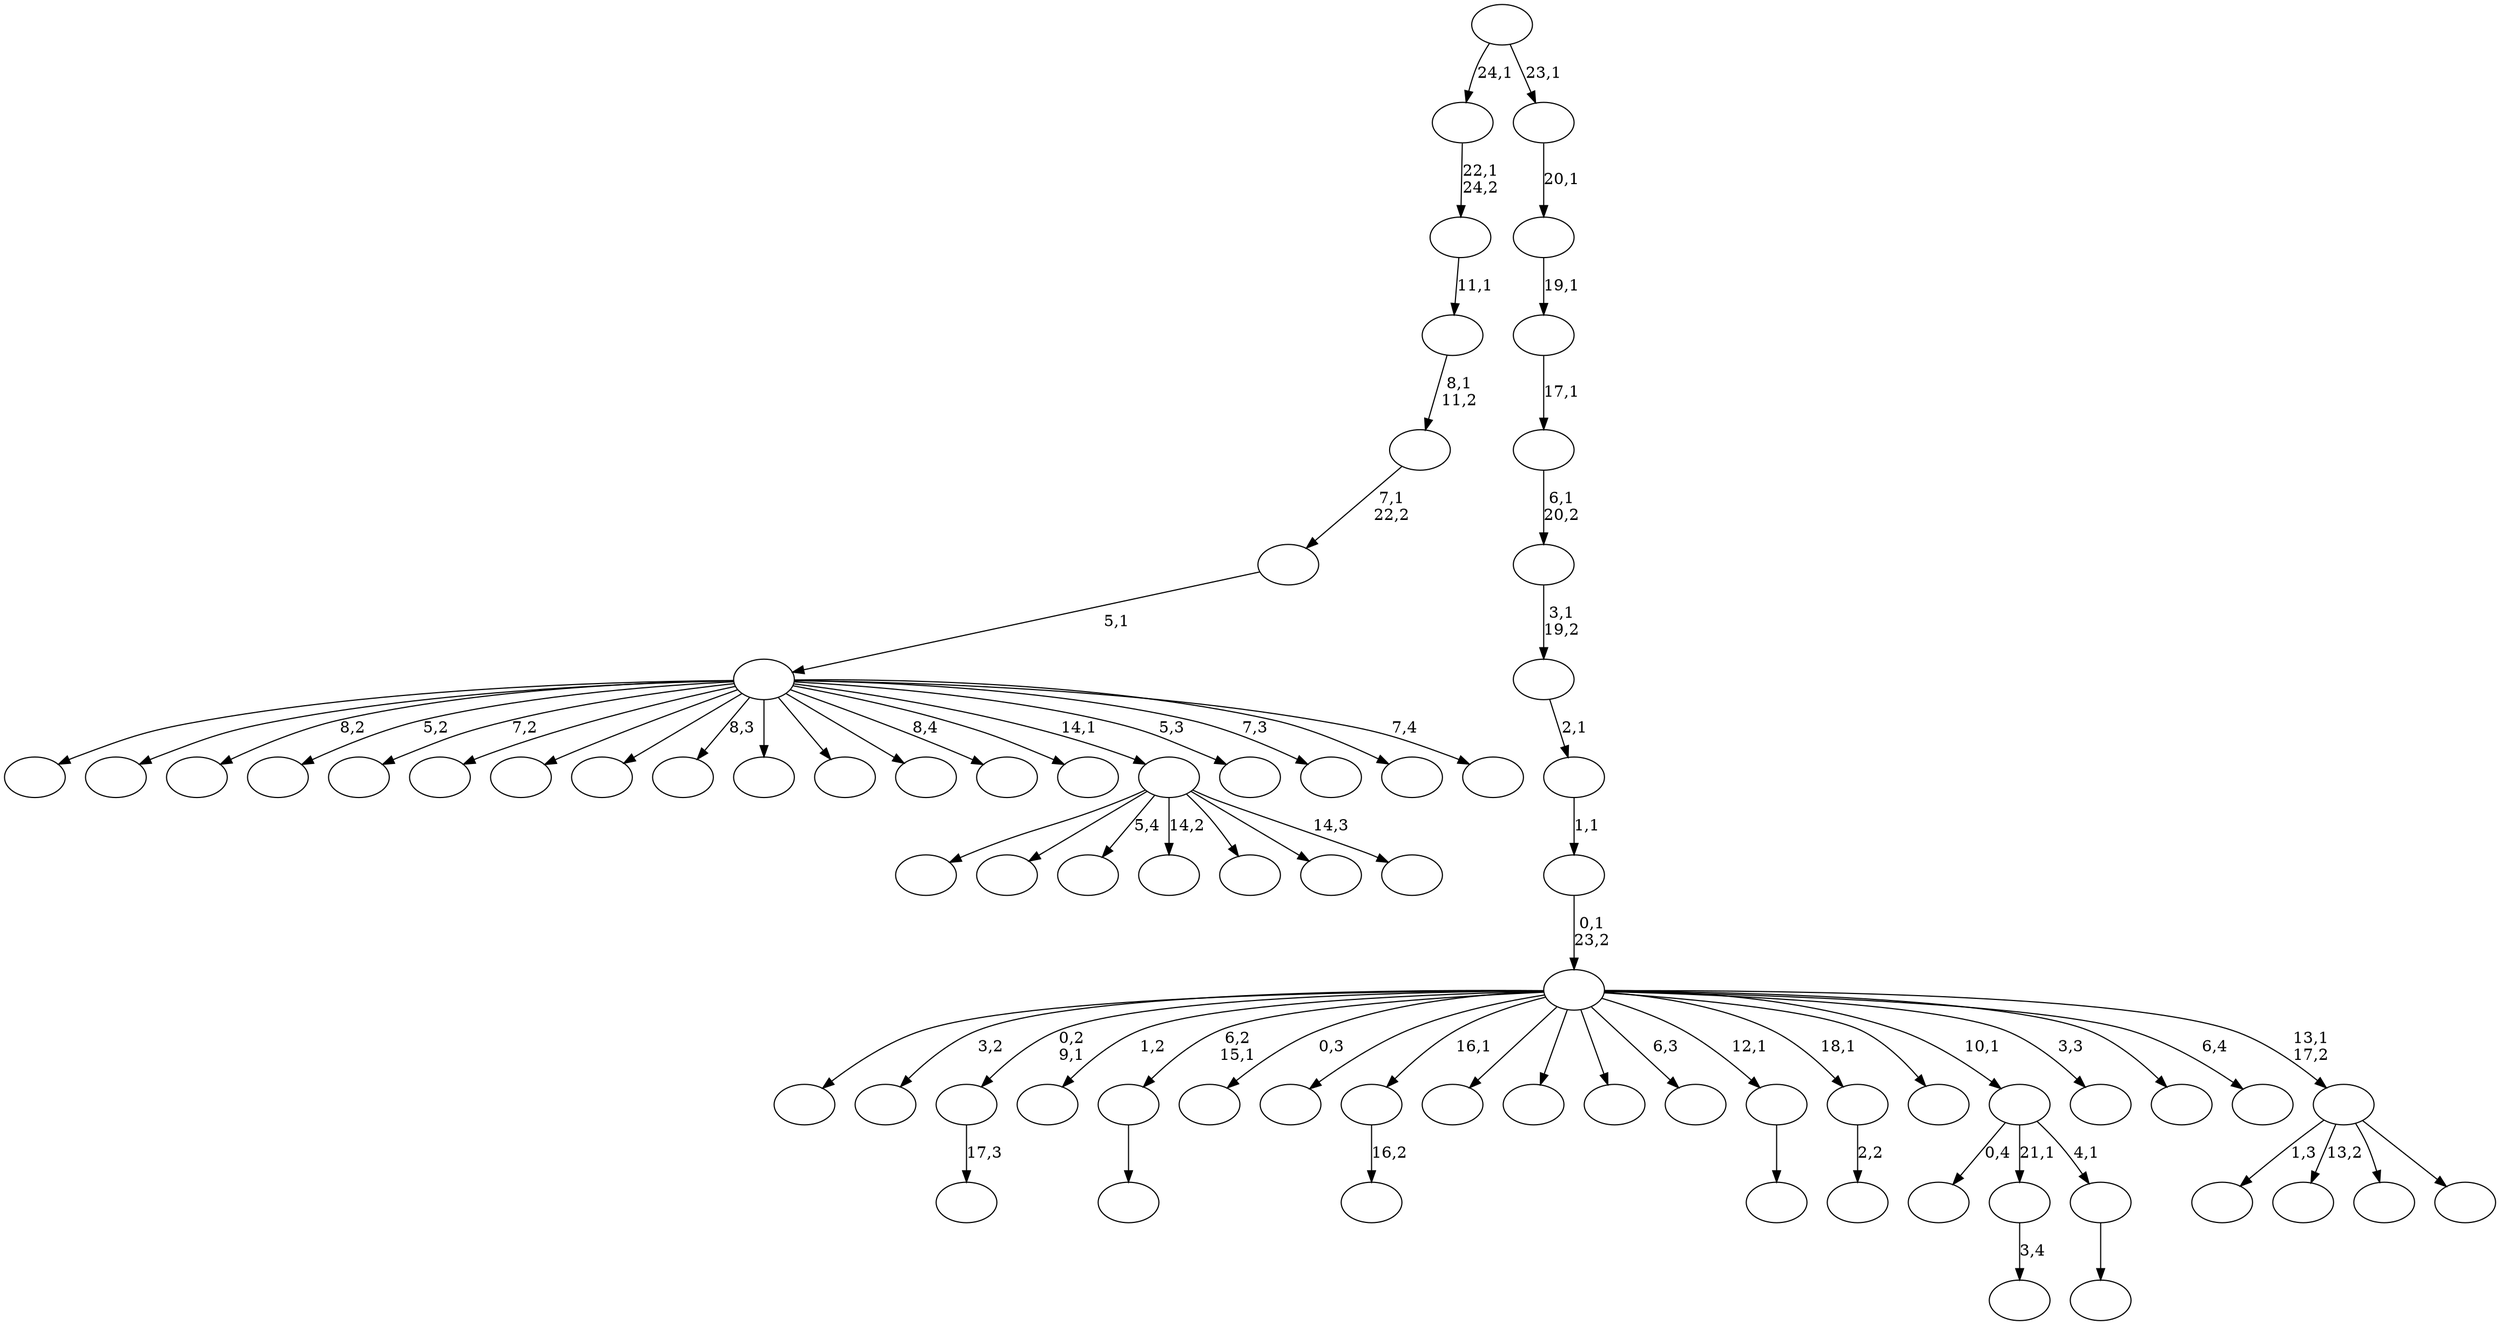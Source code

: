digraph T {
	75 [label=""]
	74 [label=""]
	73 [label=""]
	72 [label=""]
	71 [label=""]
	70 [label=""]
	69 [label=""]
	68 [label=""]
	67 [label=""]
	66 [label=""]
	65 [label=""]
	64 [label=""]
	63 [label=""]
	62 [label=""]
	61 [label=""]
	60 [label=""]
	59 [label=""]
	58 [label=""]
	57 [label=""]
	56 [label=""]
	55 [label=""]
	54 [label=""]
	53 [label=""]
	52 [label=""]
	51 [label=""]
	50 [label=""]
	49 [label=""]
	48 [label=""]
	47 [label=""]
	46 [label=""]
	45 [label=""]
	44 [label=""]
	43 [label=""]
	42 [label=""]
	41 [label=""]
	40 [label=""]
	39 [label=""]
	38 [label=""]
	37 [label=""]
	36 [label=""]
	35 [label=""]
	34 [label=""]
	33 [label=""]
	32 [label=""]
	31 [label=""]
	30 [label=""]
	29 [label=""]
	28 [label=""]
	27 [label=""]
	26 [label=""]
	25 [label=""]
	24 [label=""]
	23 [label=""]
	22 [label=""]
	21 [label=""]
	20 [label=""]
	19 [label=""]
	18 [label=""]
	17 [label=""]
	16 [label=""]
	15 [label=""]
	14 [label=""]
	13 [label=""]
	12 [label=""]
	11 [label=""]
	10 [label=""]
	9 [label=""]
	8 [label=""]
	7 [label=""]
	6 [label=""]
	5 [label=""]
	4 [label=""]
	3 [label=""]
	2 [label=""]
	1 [label=""]
	0 [label=""]
	65 -> 66 [label="17,3"]
	62 -> 63 [label=""]
	55 -> 56 [label="16,2"]
	46 -> 47 [label="3,4"]
	36 -> 37 [label=""]
	34 -> 35 [label="2,2"]
	30 -> 31 [label=""]
	29 -> 48 [label="0,4"]
	29 -> 46 [label="21,1"]
	29 -> 30 [label="4,1"]
	23 -> 61 [label=""]
	23 -> 60 [label=""]
	23 -> 54 [label="5,4"]
	23 -> 53 [label="14,2"]
	23 -> 41 [label=""]
	23 -> 39 [label=""]
	23 -> 24 [label="14,3"]
	17 -> 74 [label=""]
	17 -> 72 [label=""]
	17 -> 71 [label="8,2"]
	17 -> 70 [label="5,2"]
	17 -> 69 [label="7,2"]
	17 -> 67 [label=""]
	17 -> 58 [label=""]
	17 -> 52 [label=""]
	17 -> 51 [label="8,3"]
	17 -> 43 [label=""]
	17 -> 40 [label=""]
	17 -> 38 [label=""]
	17 -> 28 [label="8,4"]
	17 -> 26 [label=""]
	17 -> 23 [label="14,1"]
	17 -> 22 [label="5,3"]
	17 -> 20 [label="7,3"]
	17 -> 19 [label=""]
	17 -> 18 [label="7,4"]
	16 -> 17 [label="5,1"]
	15 -> 16 [label="7,1\n22,2"]
	14 -> 15 [label="8,1\n11,2"]
	13 -> 14 [label="11,1"]
	12 -> 13 [label="22,1\n24,2"]
	10 -> 73 [label="1,3"]
	10 -> 50 [label="13,2"]
	10 -> 33 [label=""]
	10 -> 11 [label=""]
	9 -> 75 [label=""]
	9 -> 68 [label="3,2"]
	9 -> 65 [label="0,2\n9,1"]
	9 -> 64 [label="1,2"]
	9 -> 62 [label="6,2\n15,1"]
	9 -> 59 [label="0,3"]
	9 -> 57 [label=""]
	9 -> 55 [label="16,1"]
	9 -> 49 [label=""]
	9 -> 45 [label=""]
	9 -> 44 [label=""]
	9 -> 42 [label="6,3"]
	9 -> 36 [label="12,1"]
	9 -> 34 [label="18,1"]
	9 -> 32 [label=""]
	9 -> 29 [label="10,1"]
	9 -> 27 [label="3,3"]
	9 -> 25 [label=""]
	9 -> 21 [label="6,4"]
	9 -> 10 [label="13,1\n17,2"]
	8 -> 9 [label="0,1\n23,2"]
	7 -> 8 [label="1,1"]
	6 -> 7 [label="2,1"]
	5 -> 6 [label="3,1\n19,2"]
	4 -> 5 [label="6,1\n20,2"]
	3 -> 4 [label="17,1"]
	2 -> 3 [label="19,1"]
	1 -> 2 [label="20,1"]
	0 -> 12 [label="24,1"]
	0 -> 1 [label="23,1"]
}
